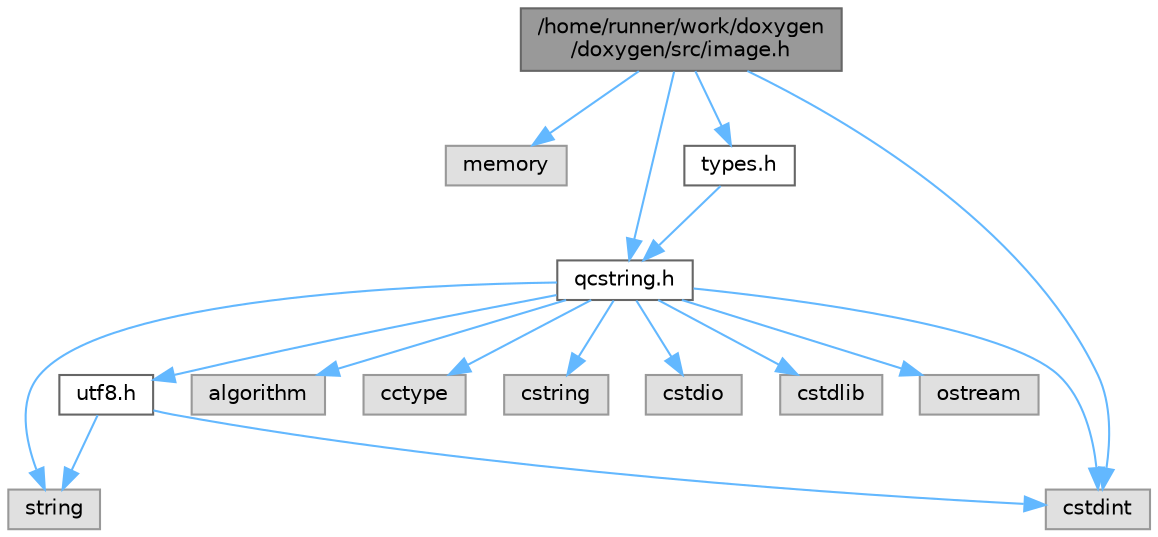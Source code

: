 digraph "/home/runner/work/doxygen/doxygen/src/image.h"
{
 // INTERACTIVE_SVG=YES
 // LATEX_PDF_SIZE
  bgcolor="transparent";
  edge [fontname=Helvetica,fontsize=10,labelfontname=Helvetica,labelfontsize=10];
  node [fontname=Helvetica,fontsize=10,shape=box,height=0.2,width=0.4];
  Node1 [id="Node000001",label="/home/runner/work/doxygen\l/doxygen/src/image.h",height=0.2,width=0.4,color="gray40", fillcolor="grey60", style="filled", fontcolor="black"];
  Node1 -> Node2 [id="edge1_Node000001_Node000002",color="steelblue1",style="solid"];
  Node2 [id="Node000002",label="memory",height=0.2,width=0.4,color="grey60", fillcolor="#E0E0E0", style="filled"];
  Node1 -> Node3 [id="edge2_Node000001_Node000003",color="steelblue1",style="solid"];
  Node3 [id="Node000003",label="cstdint",height=0.2,width=0.4,color="grey60", fillcolor="#E0E0E0", style="filled"];
  Node1 -> Node4 [id="edge3_Node000001_Node000004",color="steelblue1",style="solid"];
  Node4 [id="Node000004",label="types.h",height=0.2,width=0.4,color="grey40", fillcolor="white", style="filled",URL="$d9/d49/types_8h.html",tooltip="This file contains a number of basic enums and types."];
  Node4 -> Node5 [id="edge4_Node000004_Node000005",color="steelblue1",style="solid"];
  Node5 [id="Node000005",label="qcstring.h",height=0.2,width=0.4,color="grey40", fillcolor="white", style="filled",URL="$d7/d5c/qcstring_8h.html",tooltip=" "];
  Node5 -> Node6 [id="edge5_Node000005_Node000006",color="steelblue1",style="solid"];
  Node6 [id="Node000006",label="string",height=0.2,width=0.4,color="grey60", fillcolor="#E0E0E0", style="filled"];
  Node5 -> Node7 [id="edge6_Node000005_Node000007",color="steelblue1",style="solid"];
  Node7 [id="Node000007",label="algorithm",height=0.2,width=0.4,color="grey60", fillcolor="#E0E0E0", style="filled"];
  Node5 -> Node8 [id="edge7_Node000005_Node000008",color="steelblue1",style="solid"];
  Node8 [id="Node000008",label="cctype",height=0.2,width=0.4,color="grey60", fillcolor="#E0E0E0", style="filled"];
  Node5 -> Node9 [id="edge8_Node000005_Node000009",color="steelblue1",style="solid"];
  Node9 [id="Node000009",label="cstring",height=0.2,width=0.4,color="grey60", fillcolor="#E0E0E0", style="filled"];
  Node5 -> Node10 [id="edge9_Node000005_Node000010",color="steelblue1",style="solid"];
  Node10 [id="Node000010",label="cstdio",height=0.2,width=0.4,color="grey60", fillcolor="#E0E0E0", style="filled"];
  Node5 -> Node11 [id="edge10_Node000005_Node000011",color="steelblue1",style="solid"];
  Node11 [id="Node000011",label="cstdlib",height=0.2,width=0.4,color="grey60", fillcolor="#E0E0E0", style="filled"];
  Node5 -> Node3 [id="edge11_Node000005_Node000003",color="steelblue1",style="solid"];
  Node5 -> Node12 [id="edge12_Node000005_Node000012",color="steelblue1",style="solid"];
  Node12 [id="Node000012",label="ostream",height=0.2,width=0.4,color="grey60", fillcolor="#E0E0E0", style="filled"];
  Node5 -> Node13 [id="edge13_Node000005_Node000013",color="steelblue1",style="solid"];
  Node13 [id="Node000013",label="utf8.h",height=0.2,width=0.4,color="grey40", fillcolor="white", style="filled",URL="$db/d7c/utf8_8h.html",tooltip="Various UTF8 related helper functions."];
  Node13 -> Node3 [id="edge14_Node000013_Node000003",color="steelblue1",style="solid"];
  Node13 -> Node6 [id="edge15_Node000013_Node000006",color="steelblue1",style="solid"];
  Node1 -> Node5 [id="edge16_Node000001_Node000005",color="steelblue1",style="solid"];
}
